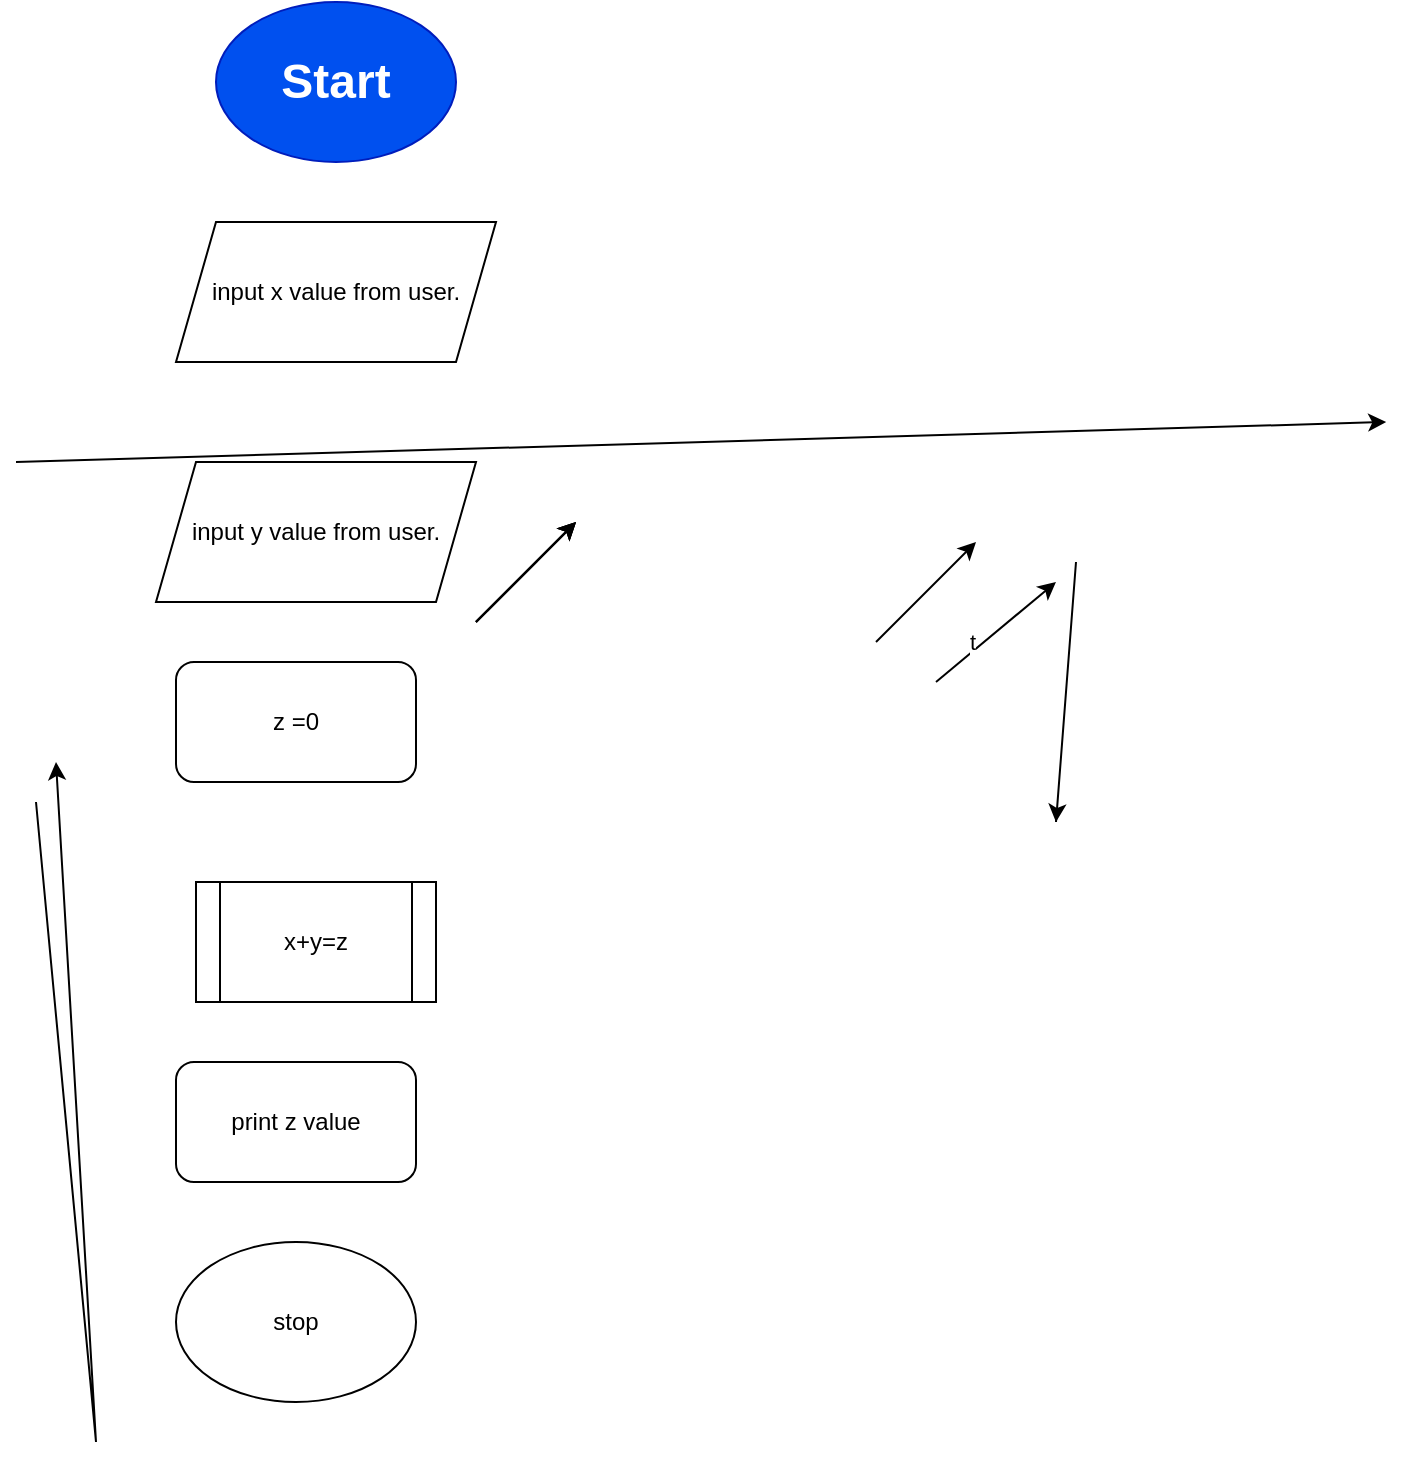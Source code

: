 <mxfile version="28.0.5">
  <diagram name="Page-1" id="6DCV6nlKGQi0xwp1ph_u">
    <mxGraphModel dx="2239" dy="731" grid="1" gridSize="10" guides="1" tooltips="1" connect="1" arrows="1" fold="1" page="1" pageScale="1" pageWidth="850" pageHeight="1100" background="light-dark(#FFFFFF,#FFFFFF)" math="0" shadow="0">
      <root>
        <mxCell id="0" />
        <mxCell id="1" parent="0" />
        <mxCell id="NYQTRqBEmPjAueyma8ls-2" value="&lt;h1&gt;Start&lt;/h1&gt;" style="ellipse;whiteSpace=wrap;html=1;direction=west;fillColor=#0050ef;fontColor=#ffffff;strokeColor=#001DBC;" vertex="1" parent="1">
          <mxGeometry x="30" y="60" width="120" height="80" as="geometry" />
        </mxCell>
        <mxCell id="NYQTRqBEmPjAueyma8ls-4" value="" style="endArrow=classic;html=1;rounded=0;" edge="1" parent="1">
          <mxGeometry width="50" height="50" relative="1" as="geometry">
            <mxPoint x="360" y="380" as="sourcePoint" />
            <mxPoint x="410" y="330" as="targetPoint" />
          </mxGeometry>
        </mxCell>
        <mxCell id="NYQTRqBEmPjAueyma8ls-5" value="" style="endArrow=classic;html=1;rounded=0;" edge="1" parent="1">
          <mxGeometry width="50" height="50" relative="1" as="geometry">
            <mxPoint x="390" y="400" as="sourcePoint" />
            <mxPoint x="450" y="350" as="targetPoint" />
          </mxGeometry>
        </mxCell>
        <mxCell id="NYQTRqBEmPjAueyma8ls-6" value="t" style="edgeLabel;html=1;align=center;verticalAlign=middle;resizable=0;points=[];" vertex="1" connectable="0" parent="NYQTRqBEmPjAueyma8ls-5">
          <mxGeometry x="-0.327" y="4" relative="1" as="geometry">
            <mxPoint as="offset" />
          </mxGeometry>
        </mxCell>
        <mxCell id="NYQTRqBEmPjAueyma8ls-7" value="" style="endArrow=classic;html=1;rounded=0;" edge="1" parent="1">
          <mxGeometry width="50" height="50" relative="1" as="geometry">
            <mxPoint x="450" y="470" as="sourcePoint" />
            <mxPoint x="450" y="470" as="targetPoint" />
            <Array as="points">
              <mxPoint x="460" y="340" />
            </Array>
          </mxGeometry>
        </mxCell>
        <mxCell id="NYQTRqBEmPjAueyma8ls-8" value="" style="endArrow=classic;html=1;rounded=0;" edge="1" parent="1">
          <mxGeometry width="50" height="50" relative="1" as="geometry">
            <mxPoint x="-69.998" y="290" as="sourcePoint" />
            <mxPoint x="615.1" y="270" as="targetPoint" />
          </mxGeometry>
        </mxCell>
        <mxCell id="NYQTRqBEmPjAueyma8ls-9" value="" style="endArrow=classic;html=1;rounded=0;" edge="1" parent="1">
          <mxGeometry width="50" height="50" relative="1" as="geometry">
            <mxPoint x="-60" y="460" as="sourcePoint" />
            <mxPoint x="-50" y="440" as="targetPoint" />
            <Array as="points">
              <mxPoint x="-30" y="780" />
            </Array>
          </mxGeometry>
        </mxCell>
        <mxCell id="NYQTRqBEmPjAueyma8ls-10" value="" style="endArrow=classic;html=1;rounded=0;" edge="1" parent="1">
          <mxGeometry width="50" height="50" relative="1" as="geometry">
            <mxPoint x="160" y="370" as="sourcePoint" />
            <mxPoint x="210" y="320" as="targetPoint" />
          </mxGeometry>
        </mxCell>
        <mxCell id="NYQTRqBEmPjAueyma8ls-11" value="" style="endArrow=classic;html=1;rounded=0;" edge="1" parent="1">
          <mxGeometry width="50" height="50" relative="1" as="geometry">
            <mxPoint x="160" y="370" as="sourcePoint" />
            <mxPoint x="210" y="320" as="targetPoint" />
          </mxGeometry>
        </mxCell>
        <mxCell id="NYQTRqBEmPjAueyma8ls-12" value="" style="endArrow=classic;html=1;rounded=0;" edge="1" parent="1">
          <mxGeometry width="50" height="50" relative="1" as="geometry">
            <mxPoint x="160" y="370" as="sourcePoint" />
            <mxPoint x="210" y="320" as="targetPoint" />
          </mxGeometry>
        </mxCell>
        <mxCell id="NYQTRqBEmPjAueyma8ls-16" value="input x value from user." style="shape=parallelogram;perimeter=parallelogramPerimeter;whiteSpace=wrap;html=1;fixedSize=1;" vertex="1" parent="1">
          <mxGeometry x="10" y="170" width="160" height="70" as="geometry" />
        </mxCell>
        <mxCell id="NYQTRqBEmPjAueyma8ls-17" value="input y value from user." style="shape=parallelogram;perimeter=parallelogramPerimeter;whiteSpace=wrap;html=1;fixedSize=1;" vertex="1" parent="1">
          <mxGeometry y="290" width="160" height="70" as="geometry" />
        </mxCell>
        <mxCell id="NYQTRqBEmPjAueyma8ls-18" value="z =0" style="rounded=1;whiteSpace=wrap;html=1;" vertex="1" parent="1">
          <mxGeometry x="10" y="390" width="120" height="60" as="geometry" />
        </mxCell>
        <mxCell id="NYQTRqBEmPjAueyma8ls-19" value="x+y=z" style="shape=process;whiteSpace=wrap;html=1;backgroundOutline=1;" vertex="1" parent="1">
          <mxGeometry x="20" y="500" width="120" height="60" as="geometry" />
        </mxCell>
        <mxCell id="NYQTRqBEmPjAueyma8ls-20" value="print z value" style="rounded=1;whiteSpace=wrap;html=1;" vertex="1" parent="1">
          <mxGeometry x="10" y="590" width="120" height="60" as="geometry" />
        </mxCell>
        <mxCell id="NYQTRqBEmPjAueyma8ls-21" value="stop" style="ellipse;whiteSpace=wrap;html=1;" vertex="1" parent="1">
          <mxGeometry x="10" y="680" width="120" height="80" as="geometry" />
        </mxCell>
      </root>
    </mxGraphModel>
  </diagram>
</mxfile>
